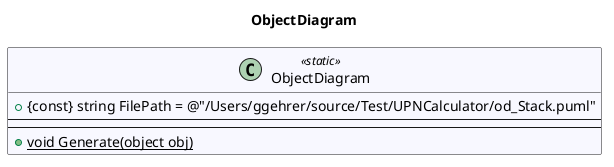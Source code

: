 @startuml ObjectDiagram
title ObjectDiagram
 class ObjectDiagram << static >> #GhostWhite {
+ {const} string FilePath = @"/Users/ggehrer/source/Test/UPNCalculator/od_Stack.puml"
---
---
+ {static} void Generate(object obj)
}
@enduml
